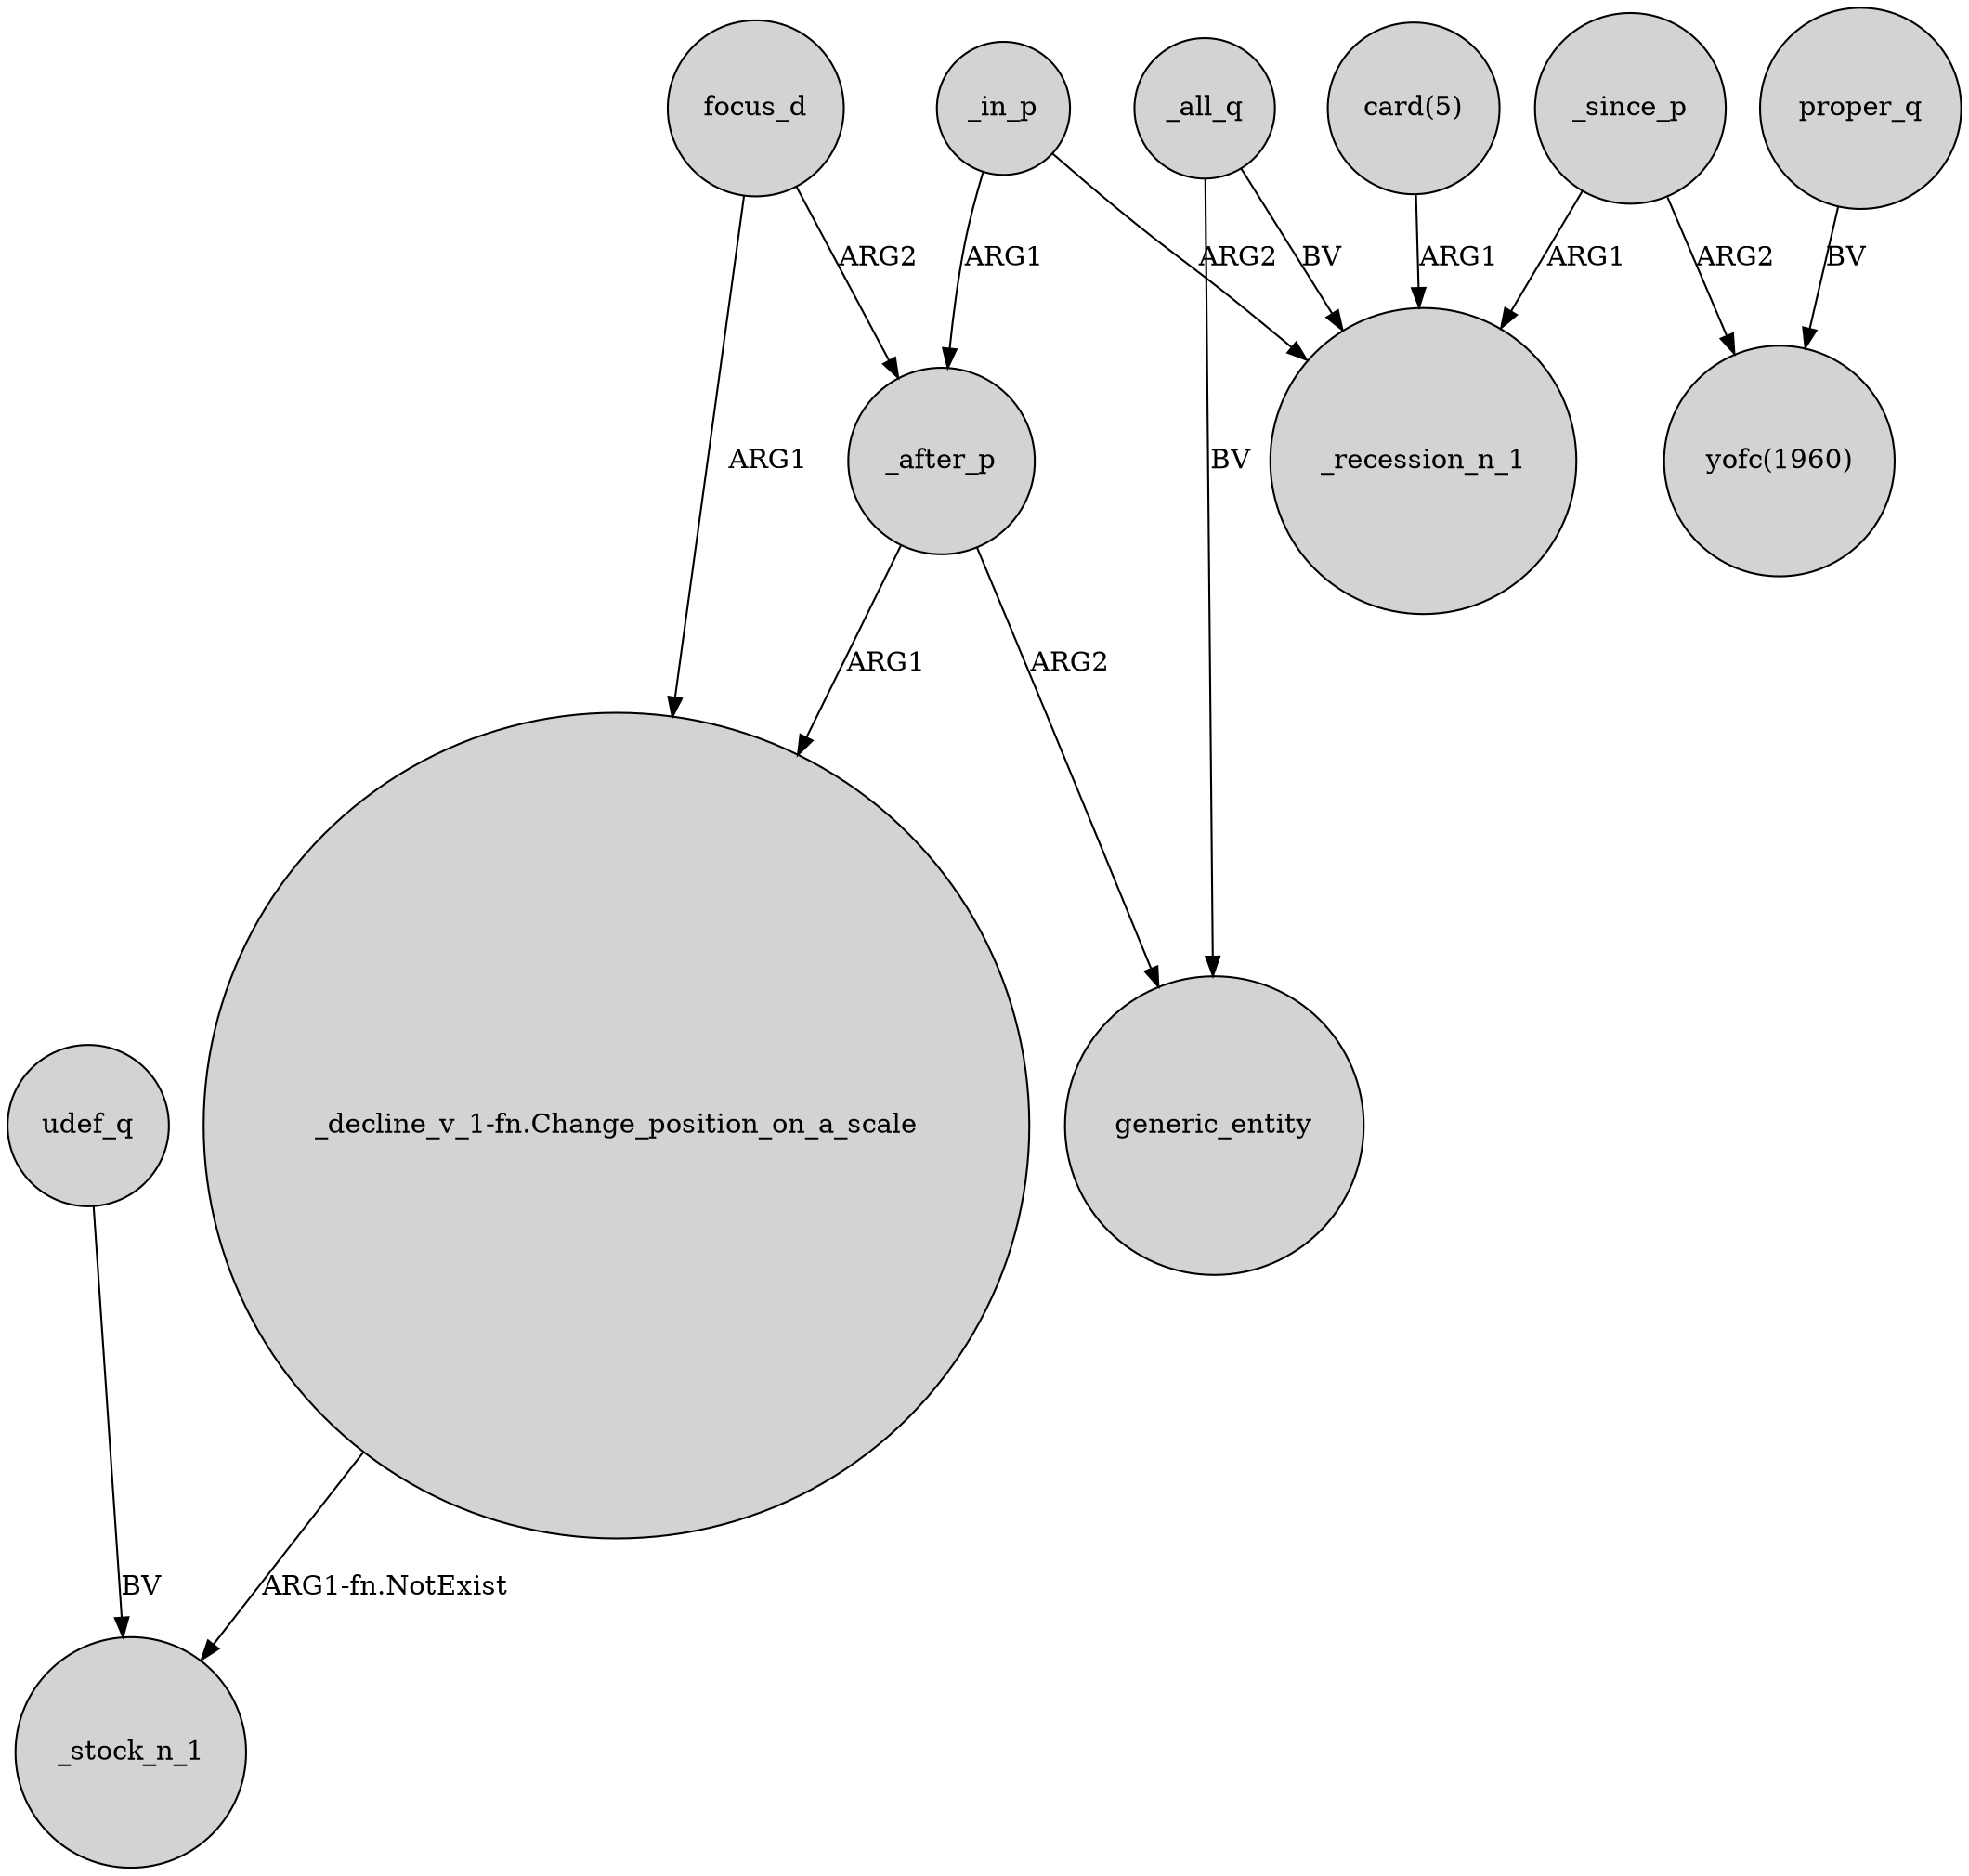 digraph {
	node [shape=circle style=filled]
	udef_q -> _stock_n_1 [label=BV]
	focus_d -> "_decline_v_1-fn.Change_position_on_a_scale" [label=ARG1]
	_in_p -> _after_p [label=ARG1]
	"_decline_v_1-fn.Change_position_on_a_scale" -> _stock_n_1 [label="ARG1-fn.NotExist"]
	_after_p -> "_decline_v_1-fn.Change_position_on_a_scale" [label=ARG1]
	_after_p -> generic_entity [label=ARG2]
	focus_d -> _after_p [label=ARG2]
	"card(5)" -> _recession_n_1 [label=ARG1]
	proper_q -> "yofc(1960)" [label=BV]
	_since_p -> "yofc(1960)" [label=ARG2]
	_since_p -> _recession_n_1 [label=ARG1]
	_all_q -> _recession_n_1 [label=BV]
	_in_p -> _recession_n_1 [label=ARG2]
	_all_q -> generic_entity [label=BV]
}
